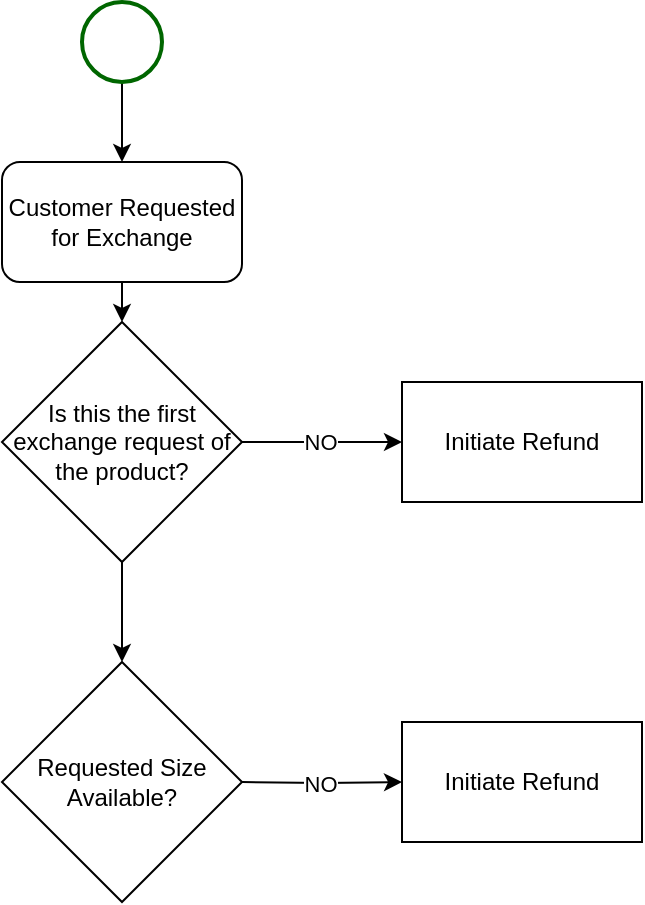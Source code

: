 <mxfile version="21.7.2" type="github">
  <diagram name="Page-1" id="W3rRGqENTHbZlLEFgb1b">
    <mxGraphModel dx="1034" dy="471" grid="1" gridSize="10" guides="1" tooltips="1" connect="1" arrows="1" fold="1" page="1" pageScale="1" pageWidth="850" pageHeight="1100" math="0" shadow="0">
      <root>
        <mxCell id="0" />
        <mxCell id="1" parent="0" />
        <mxCell id="ScidtNdO1ESNn-v9GQUH-6" style="edgeStyle=orthogonalEdgeStyle;rounded=0;orthogonalLoop=1;jettySize=auto;html=1;exitX=0.5;exitY=1;exitDx=0;exitDy=0;entryX=0.5;entryY=0;entryDx=0;entryDy=0;" parent="1" source="ScidtNdO1ESNn-v9GQUH-1" target="ScidtNdO1ESNn-v9GQUH-5" edge="1">
          <mxGeometry relative="1" as="geometry" />
        </mxCell>
        <mxCell id="ScidtNdO1ESNn-v9GQUH-1" value="Customer Requested for Exchange" style="rounded=1;whiteSpace=wrap;html=1;" parent="1" vertex="1">
          <mxGeometry x="320" y="120" width="120" height="60" as="geometry" />
        </mxCell>
        <mxCell id="ScidtNdO1ESNn-v9GQUH-4" style="edgeStyle=orthogonalEdgeStyle;rounded=0;orthogonalLoop=1;jettySize=auto;html=1;exitX=0.5;exitY=1;exitDx=0;exitDy=0;exitPerimeter=0;entryX=0.5;entryY=0;entryDx=0;entryDy=0;" parent="1" source="ScidtNdO1ESNn-v9GQUH-2" target="ScidtNdO1ESNn-v9GQUH-1" edge="1">
          <mxGeometry relative="1" as="geometry" />
        </mxCell>
        <mxCell id="ScidtNdO1ESNn-v9GQUH-2" value="" style="strokeWidth=2;html=1;shape=mxgraph.flowchart.start_2;whiteSpace=wrap;strokeColor=#006600;" parent="1" vertex="1">
          <mxGeometry x="360" y="40" width="40" height="40" as="geometry" />
        </mxCell>
        <mxCell id="ScidtNdO1ESNn-v9GQUH-12" style="edgeStyle=orthogonalEdgeStyle;rounded=0;orthogonalLoop=1;jettySize=auto;html=1;exitX=1;exitY=0.5;exitDx=0;exitDy=0;entryX=0;entryY=0.5;entryDx=0;entryDy=0;" parent="1" source="ScidtNdO1ESNn-v9GQUH-5" target="ScidtNdO1ESNn-v9GQUH-7" edge="1">
          <mxGeometry relative="1" as="geometry" />
        </mxCell>
        <mxCell id="ScidtNdO1ESNn-v9GQUH-13" value="NO" style="edgeLabel;html=1;align=center;verticalAlign=middle;resizable=0;points=[];" parent="ScidtNdO1ESNn-v9GQUH-12" vertex="1" connectable="0">
          <mxGeometry x="-0.033" relative="1" as="geometry">
            <mxPoint as="offset" />
          </mxGeometry>
        </mxCell>
        <mxCell id="ScidtNdO1ESNn-v9GQUH-14" style="edgeStyle=orthogonalEdgeStyle;rounded=0;orthogonalLoop=1;jettySize=auto;html=1;exitX=0.5;exitY=1;exitDx=0;exitDy=0;" parent="1" source="ScidtNdO1ESNn-v9GQUH-5" edge="1">
          <mxGeometry relative="1" as="geometry">
            <mxPoint x="380" y="370" as="targetPoint" />
          </mxGeometry>
        </mxCell>
        <mxCell id="ScidtNdO1ESNn-v9GQUH-5" value="Is this the first exchange request of the product?" style="rhombus;whiteSpace=wrap;html=1;" parent="1" vertex="1">
          <mxGeometry x="320" y="200" width="120" height="120" as="geometry" />
        </mxCell>
        <mxCell id="ScidtNdO1ESNn-v9GQUH-7" value="Initiate Refund" style="whiteSpace=wrap;html=1;" parent="1" vertex="1">
          <mxGeometry x="520" y="230" width="120" height="60" as="geometry" />
        </mxCell>
        <mxCell id="JA2g4LetsIYO5BSw-Kvd-1" value="Requested Size Available?" style="rhombus;whiteSpace=wrap;html=1;" vertex="1" parent="1">
          <mxGeometry x="320" y="370" width="120" height="120" as="geometry" />
        </mxCell>
        <mxCell id="JA2g4LetsIYO5BSw-Kvd-2" style="edgeStyle=orthogonalEdgeStyle;rounded=0;orthogonalLoop=1;jettySize=auto;html=1;exitX=1;exitY=0.5;exitDx=0;exitDy=0;entryX=0;entryY=0.5;entryDx=0;entryDy=0;" edge="1" target="JA2g4LetsIYO5BSw-Kvd-4" parent="1">
          <mxGeometry relative="1" as="geometry">
            <mxPoint x="440" y="430" as="sourcePoint" />
          </mxGeometry>
        </mxCell>
        <mxCell id="JA2g4LetsIYO5BSw-Kvd-3" value="NO" style="edgeLabel;html=1;align=center;verticalAlign=middle;resizable=0;points=[];" vertex="1" connectable="0" parent="JA2g4LetsIYO5BSw-Kvd-2">
          <mxGeometry x="-0.033" relative="1" as="geometry">
            <mxPoint as="offset" />
          </mxGeometry>
        </mxCell>
        <mxCell id="JA2g4LetsIYO5BSw-Kvd-4" value="Initiate Refund" style="whiteSpace=wrap;html=1;" vertex="1" parent="1">
          <mxGeometry x="520" y="400" width="120" height="60" as="geometry" />
        </mxCell>
      </root>
    </mxGraphModel>
  </diagram>
</mxfile>
